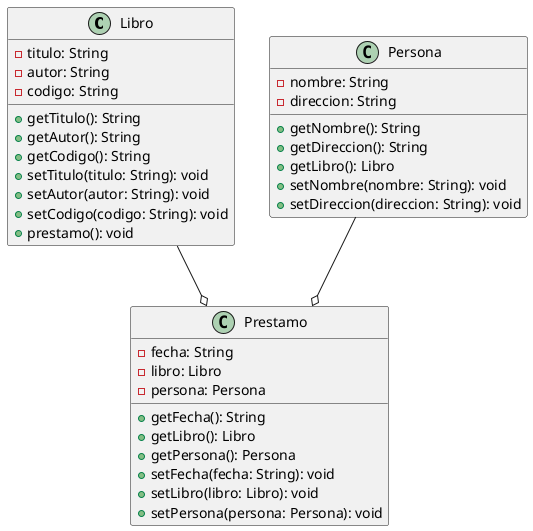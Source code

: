 @startuml

class Libro {
    - titulo: String
    - autor: String
    - codigo: String
    + getTitulo(): String
    + getAutor(): String  
    + getCodigo(): String
    + setTitulo(titulo: String): void
    + setAutor(autor: String): void
    + setCodigo(codigo: String): void
    + prestamo(): void
}

class Persona {
    - nombre: String
    - direccion: String
    + getNombre(): String
    + getDireccion(): String
    + getLibro(): Libro
    + setNombre(nombre: String): void
    + setDireccion(direccion: String): void
}

class Prestamo{
    - fecha: String
    - libro: Libro    
    - persona: Persona
    + getFecha(): String
    + getLibro(): Libro
    + getPersona(): Persona
    + setFecha(fecha: String): void
    + setLibro(libro: Libro): void
    + setPersona(persona: Persona): void

}
Libro --o Prestamo
Persona --o Prestamo

@enduml
